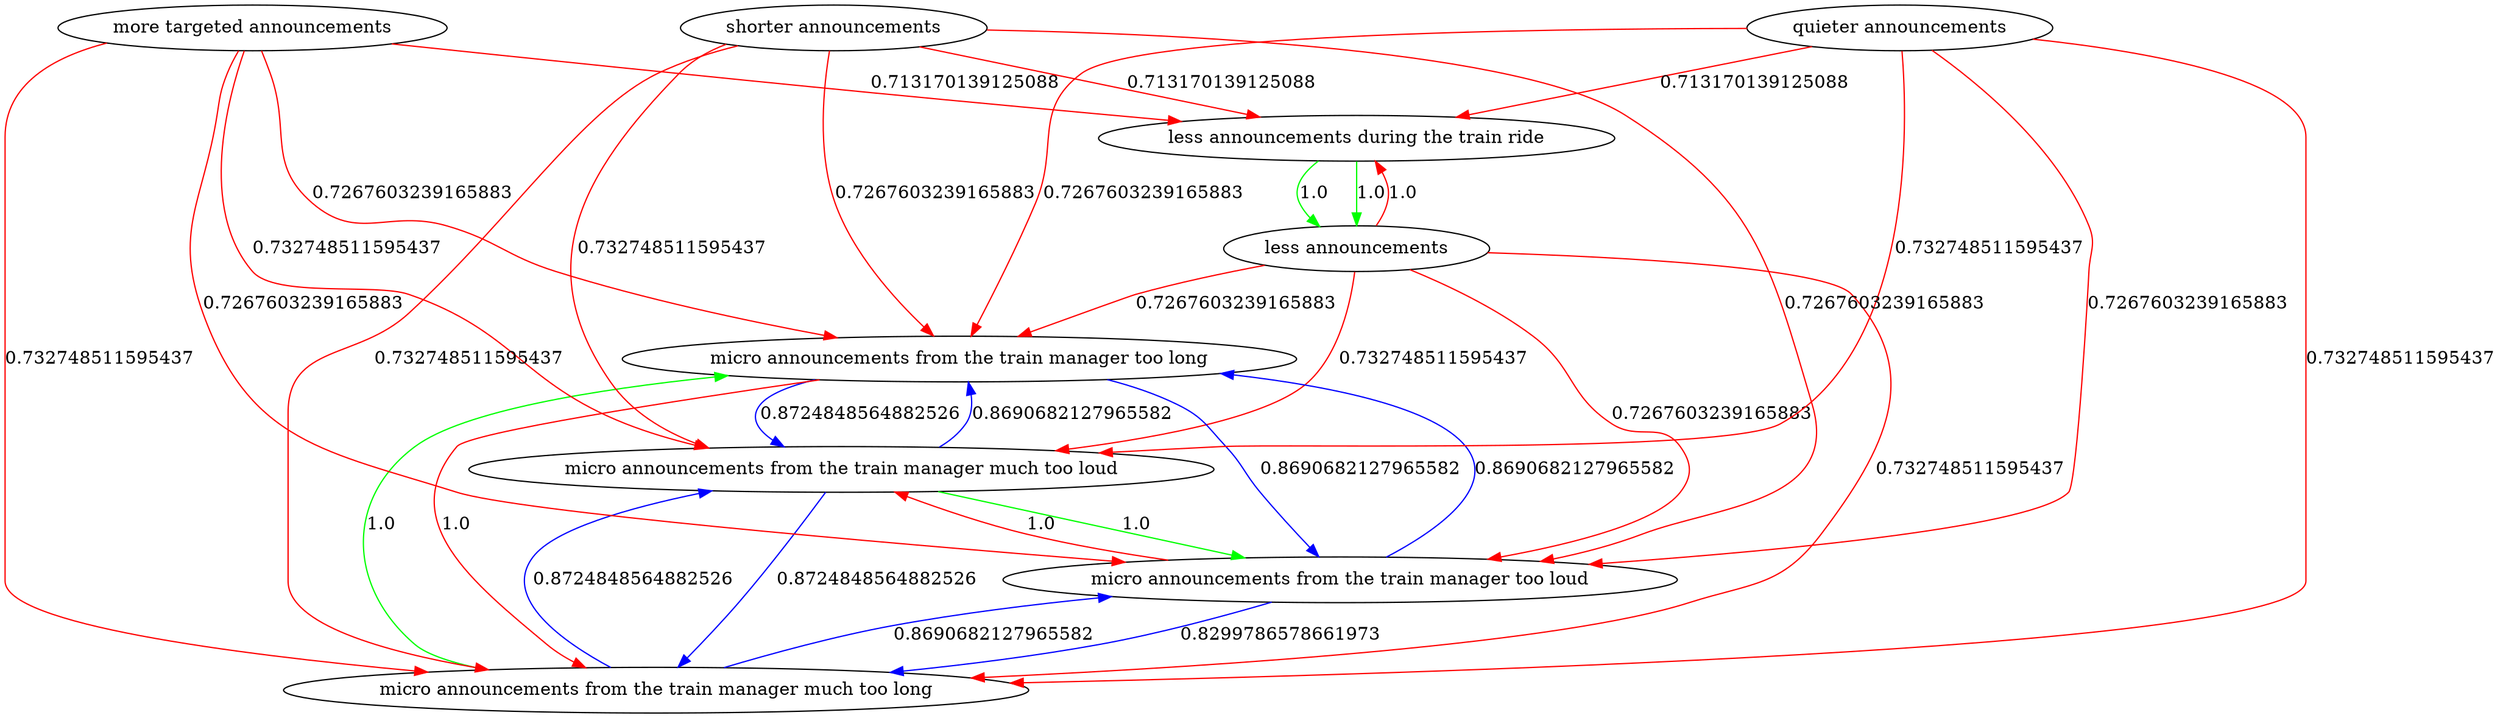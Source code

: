 digraph rawGraph {
"less announcements during the train ride";"less announcements";"micro announcements from the train manager much too loud";"micro announcements from the train manager too loud";"micro announcements from the train manager much too long";"micro announcements from the train manager too long";"more targeted announcements";"quieter announcements";"shorter announcements";"less announcements during the train ride" -> "less announcements" [label=1.0] [color=green]
"less announcements during the train ride" -> "less announcements" [label=1.0] [color=green]
"less announcements" -> "less announcements during the train ride" [label=1.0] [color=red]
"micro announcements from the train manager much too loud" -> "micro announcements from the train manager too loud" [label=1.0] [color=green]
"micro announcements from the train manager too loud" -> "micro announcements from the train manager much too loud" [label=1.0] [color=red]
"less announcements" -> "micro announcements from the train manager much too loud" [label=0.732748511595437] [color=red]
"less announcements" -> "micro announcements from the train manager too loud" [label=0.7267603239165883] [color=red]
"micro announcements from the train manager much too long" -> "micro announcements from the train manager too long" [label=1.0] [color=green]
"micro announcements from the train manager too long" -> "micro announcements from the train manager much too long" [label=1.0] [color=red]
"less announcements" -> "micro announcements from the train manager much too long" [label=0.732748511595437] [color=red]
"less announcements" -> "micro announcements from the train manager too long" [label=0.7267603239165883] [color=red]
"micro announcements from the train manager much too loud" -> "micro announcements from the train manager much too long" [label=0.8724848564882526] [color=blue]
"micro announcements from the train manager much too loud" -> "micro announcements from the train manager too long" [label=0.8690682127965582] [color=blue]
"micro announcements from the train manager too loud" -> "micro announcements from the train manager much too long" [label=0.8299786578661973] [color=blue]
"micro announcements from the train manager too loud" -> "micro announcements from the train manager too long" [label=0.8690682127965582] [color=blue]
"micro announcements from the train manager much too long" -> "micro announcements from the train manager much too loud" [label=0.8724848564882526] [color=blue]
"micro announcements from the train manager much too long" -> "micro announcements from the train manager too loud" [label=0.8690682127965582] [color=blue]
"micro announcements from the train manager too long" -> "micro announcements from the train manager much too loud" [label=0.8724848564882526] [color=blue]
"micro announcements from the train manager too long" -> "micro announcements from the train manager too loud" [label=0.8690682127965582] [color=blue]
"more targeted announcements" -> "less announcements during the train ride" [label=0.713170139125088] [color=red]
"more targeted announcements" -> "micro announcements from the train manager much too loud" [label=0.732748511595437] [color=red]
"more targeted announcements" -> "micro announcements from the train manager too loud" [label=0.7267603239165883] [color=red]
"more targeted announcements" -> "micro announcements from the train manager much too long" [label=0.732748511595437] [color=red]
"more targeted announcements" -> "micro announcements from the train manager too long" [label=0.7267603239165883] [color=red]
"quieter announcements" -> "less announcements during the train ride" [label=0.713170139125088] [color=red]
"quieter announcements" -> "micro announcements from the train manager much too loud" [label=0.732748511595437] [color=red]
"quieter announcements" -> "micro announcements from the train manager too loud" [label=0.7267603239165883] [color=red]
"quieter announcements" -> "micro announcements from the train manager much too long" [label=0.732748511595437] [color=red]
"quieter announcements" -> "micro announcements from the train manager too long" [label=0.7267603239165883] [color=red]
"shorter announcements" -> "less announcements during the train ride" [label=0.713170139125088] [color=red]
"shorter announcements" -> "micro announcements from the train manager much too loud" [label=0.732748511595437] [color=red]
"shorter announcements" -> "micro announcements from the train manager too loud" [label=0.7267603239165883] [color=red]
"shorter announcements" -> "micro announcements from the train manager much too long" [label=0.732748511595437] [color=red]
"shorter announcements" -> "micro announcements from the train manager too long" [label=0.7267603239165883] [color=red]
}